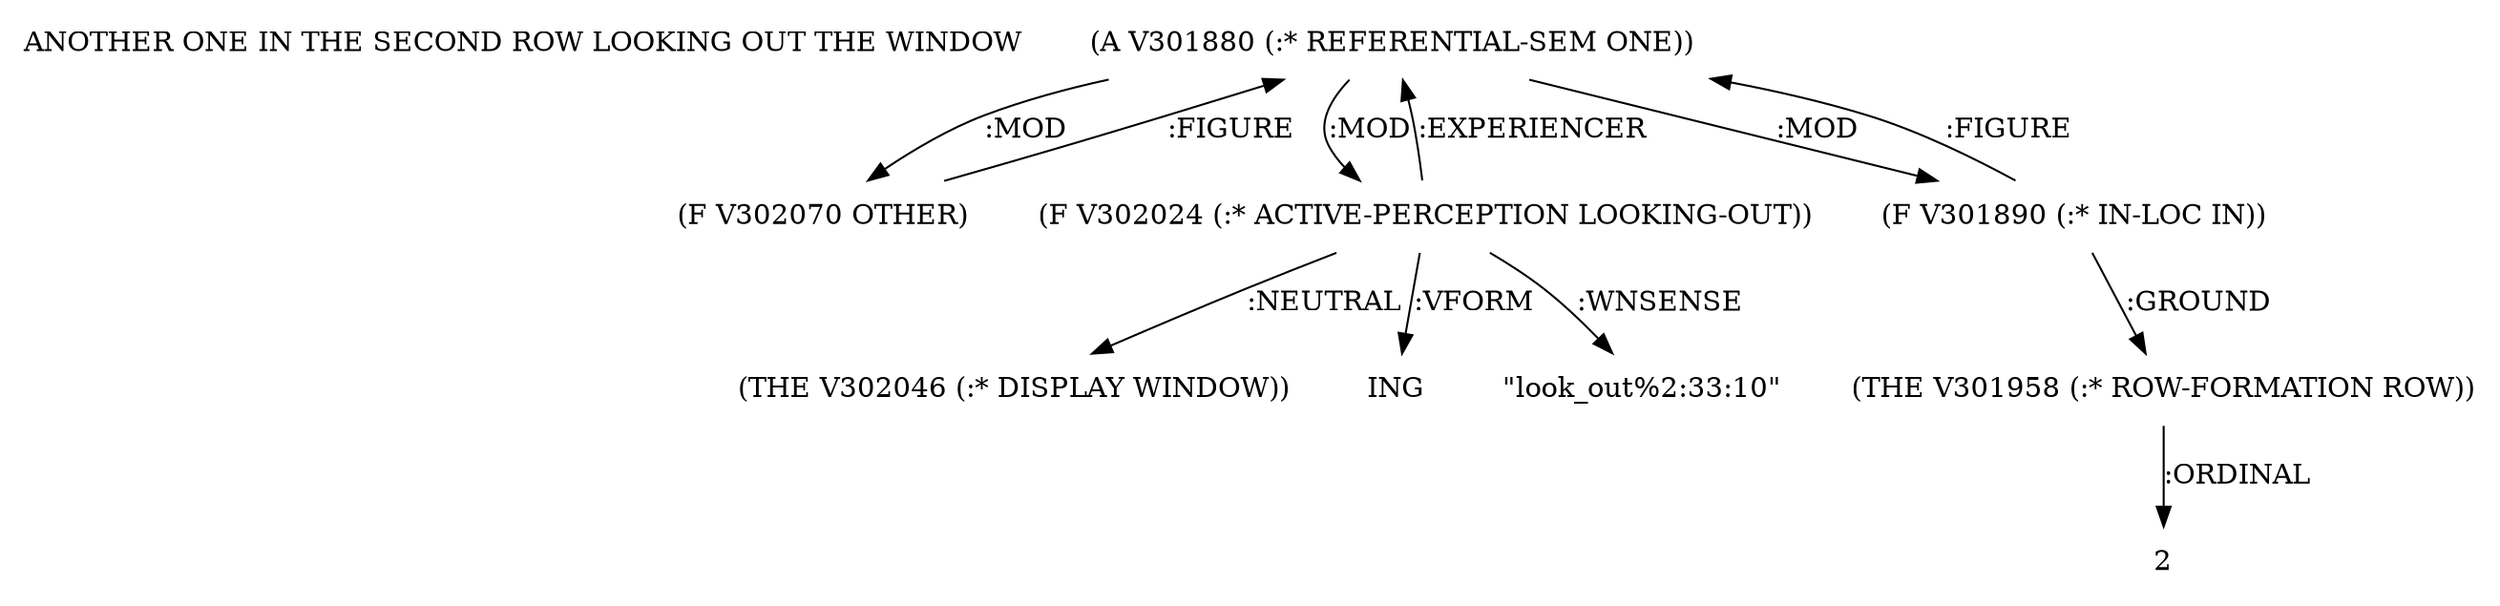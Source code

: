 digraph Terms {
  node [shape=none]
  "ANOTHER ONE IN THE SECOND ROW LOOKING OUT THE WINDOW"
  "V301880" [label="(A V301880 (:* REFERENTIAL-SEM ONE))"]
  "V301880" -> "V302070" [label=":MOD"]
  "V301880" -> "V302024" [label=":MOD"]
  "V301880" -> "V301890" [label=":MOD"]
  "V302070" [label="(F V302070 OTHER)"]
  "V302070" -> "V301880" [label=":FIGURE"]
  "V301890" [label="(F V301890 (:* IN-LOC IN))"]
  "V301890" -> "V301958" [label=":GROUND"]
  "V301890" -> "V301880" [label=":FIGURE"]
  "V301958" [label="(THE V301958 (:* ROW-FORMATION ROW))"]
  "V301958" -> "NT311087" [label=":ORDINAL"]
  "NT311087" [label="2"]
  "V302024" [label="(F V302024 (:* ACTIVE-PERCEPTION LOOKING-OUT))"]
  "V302024" -> "V301880" [label=":EXPERIENCER"]
  "V302024" -> "V302046" [label=":NEUTRAL"]
  "V302024" -> "NT311088" [label=":VFORM"]
  "NT311088" [label="ING"]
  "V302024" -> "NT311089" [label=":WNSENSE"]
  "NT311089" [label="\"look_out%2:33:10\""]
  "V302046" [label="(THE V302046 (:* DISPLAY WINDOW))"]
}
